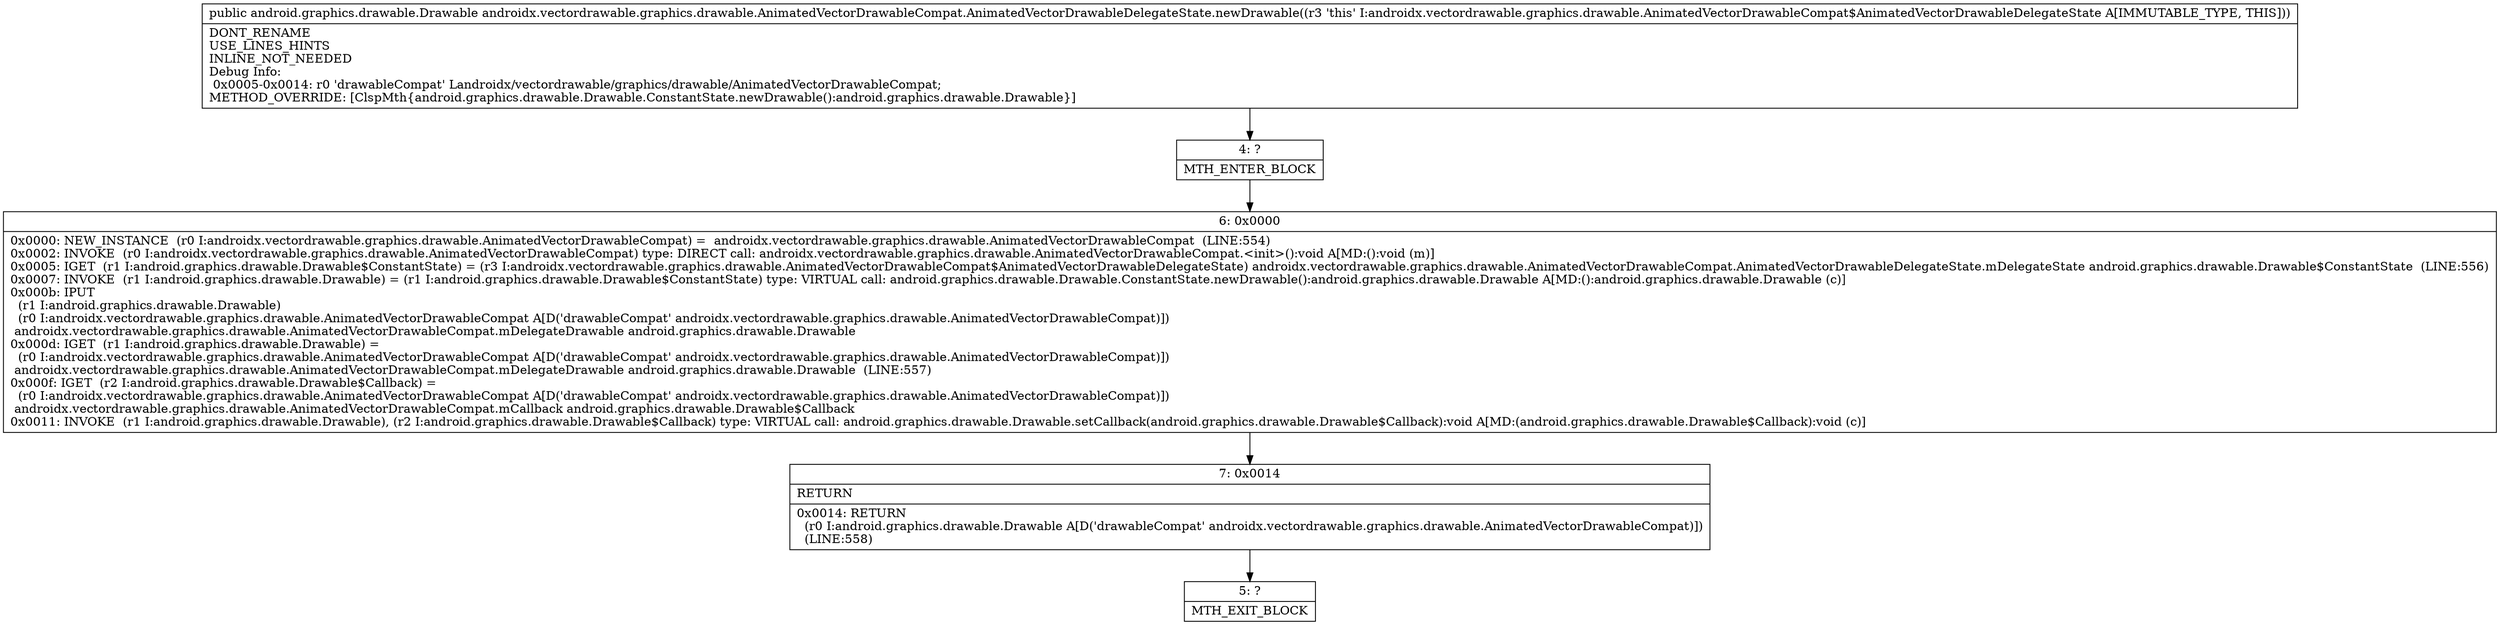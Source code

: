 digraph "CFG forandroidx.vectordrawable.graphics.drawable.AnimatedVectorDrawableCompat.AnimatedVectorDrawableDelegateState.newDrawable()Landroid\/graphics\/drawable\/Drawable;" {
Node_4 [shape=record,label="{4\:\ ?|MTH_ENTER_BLOCK\l}"];
Node_6 [shape=record,label="{6\:\ 0x0000|0x0000: NEW_INSTANCE  (r0 I:androidx.vectordrawable.graphics.drawable.AnimatedVectorDrawableCompat) =  androidx.vectordrawable.graphics.drawable.AnimatedVectorDrawableCompat  (LINE:554)\l0x0002: INVOKE  (r0 I:androidx.vectordrawable.graphics.drawable.AnimatedVectorDrawableCompat) type: DIRECT call: androidx.vectordrawable.graphics.drawable.AnimatedVectorDrawableCompat.\<init\>():void A[MD:():void (m)]\l0x0005: IGET  (r1 I:android.graphics.drawable.Drawable$ConstantState) = (r3 I:androidx.vectordrawable.graphics.drawable.AnimatedVectorDrawableCompat$AnimatedVectorDrawableDelegateState) androidx.vectordrawable.graphics.drawable.AnimatedVectorDrawableCompat.AnimatedVectorDrawableDelegateState.mDelegateState android.graphics.drawable.Drawable$ConstantState  (LINE:556)\l0x0007: INVOKE  (r1 I:android.graphics.drawable.Drawable) = (r1 I:android.graphics.drawable.Drawable$ConstantState) type: VIRTUAL call: android.graphics.drawable.Drawable.ConstantState.newDrawable():android.graphics.drawable.Drawable A[MD:():android.graphics.drawable.Drawable (c)]\l0x000b: IPUT  \l  (r1 I:android.graphics.drawable.Drawable)\l  (r0 I:androidx.vectordrawable.graphics.drawable.AnimatedVectorDrawableCompat A[D('drawableCompat' androidx.vectordrawable.graphics.drawable.AnimatedVectorDrawableCompat)])\l androidx.vectordrawable.graphics.drawable.AnimatedVectorDrawableCompat.mDelegateDrawable android.graphics.drawable.Drawable \l0x000d: IGET  (r1 I:android.graphics.drawable.Drawable) = \l  (r0 I:androidx.vectordrawable.graphics.drawable.AnimatedVectorDrawableCompat A[D('drawableCompat' androidx.vectordrawable.graphics.drawable.AnimatedVectorDrawableCompat)])\l androidx.vectordrawable.graphics.drawable.AnimatedVectorDrawableCompat.mDelegateDrawable android.graphics.drawable.Drawable  (LINE:557)\l0x000f: IGET  (r2 I:android.graphics.drawable.Drawable$Callback) = \l  (r0 I:androidx.vectordrawable.graphics.drawable.AnimatedVectorDrawableCompat A[D('drawableCompat' androidx.vectordrawable.graphics.drawable.AnimatedVectorDrawableCompat)])\l androidx.vectordrawable.graphics.drawable.AnimatedVectorDrawableCompat.mCallback android.graphics.drawable.Drawable$Callback \l0x0011: INVOKE  (r1 I:android.graphics.drawable.Drawable), (r2 I:android.graphics.drawable.Drawable$Callback) type: VIRTUAL call: android.graphics.drawable.Drawable.setCallback(android.graphics.drawable.Drawable$Callback):void A[MD:(android.graphics.drawable.Drawable$Callback):void (c)]\l}"];
Node_7 [shape=record,label="{7\:\ 0x0014|RETURN\l|0x0014: RETURN  \l  (r0 I:android.graphics.drawable.Drawable A[D('drawableCompat' androidx.vectordrawable.graphics.drawable.AnimatedVectorDrawableCompat)])\l  (LINE:558)\l}"];
Node_5 [shape=record,label="{5\:\ ?|MTH_EXIT_BLOCK\l}"];
MethodNode[shape=record,label="{public android.graphics.drawable.Drawable androidx.vectordrawable.graphics.drawable.AnimatedVectorDrawableCompat.AnimatedVectorDrawableDelegateState.newDrawable((r3 'this' I:androidx.vectordrawable.graphics.drawable.AnimatedVectorDrawableCompat$AnimatedVectorDrawableDelegateState A[IMMUTABLE_TYPE, THIS]))  | DONT_RENAME\lUSE_LINES_HINTS\lINLINE_NOT_NEEDED\lDebug Info:\l  0x0005\-0x0014: r0 'drawableCompat' Landroidx\/vectordrawable\/graphics\/drawable\/AnimatedVectorDrawableCompat;\lMETHOD_OVERRIDE: [ClspMth\{android.graphics.drawable.Drawable.ConstantState.newDrawable():android.graphics.drawable.Drawable\}]\l}"];
MethodNode -> Node_4;Node_4 -> Node_6;
Node_6 -> Node_7;
Node_7 -> Node_5;
}

